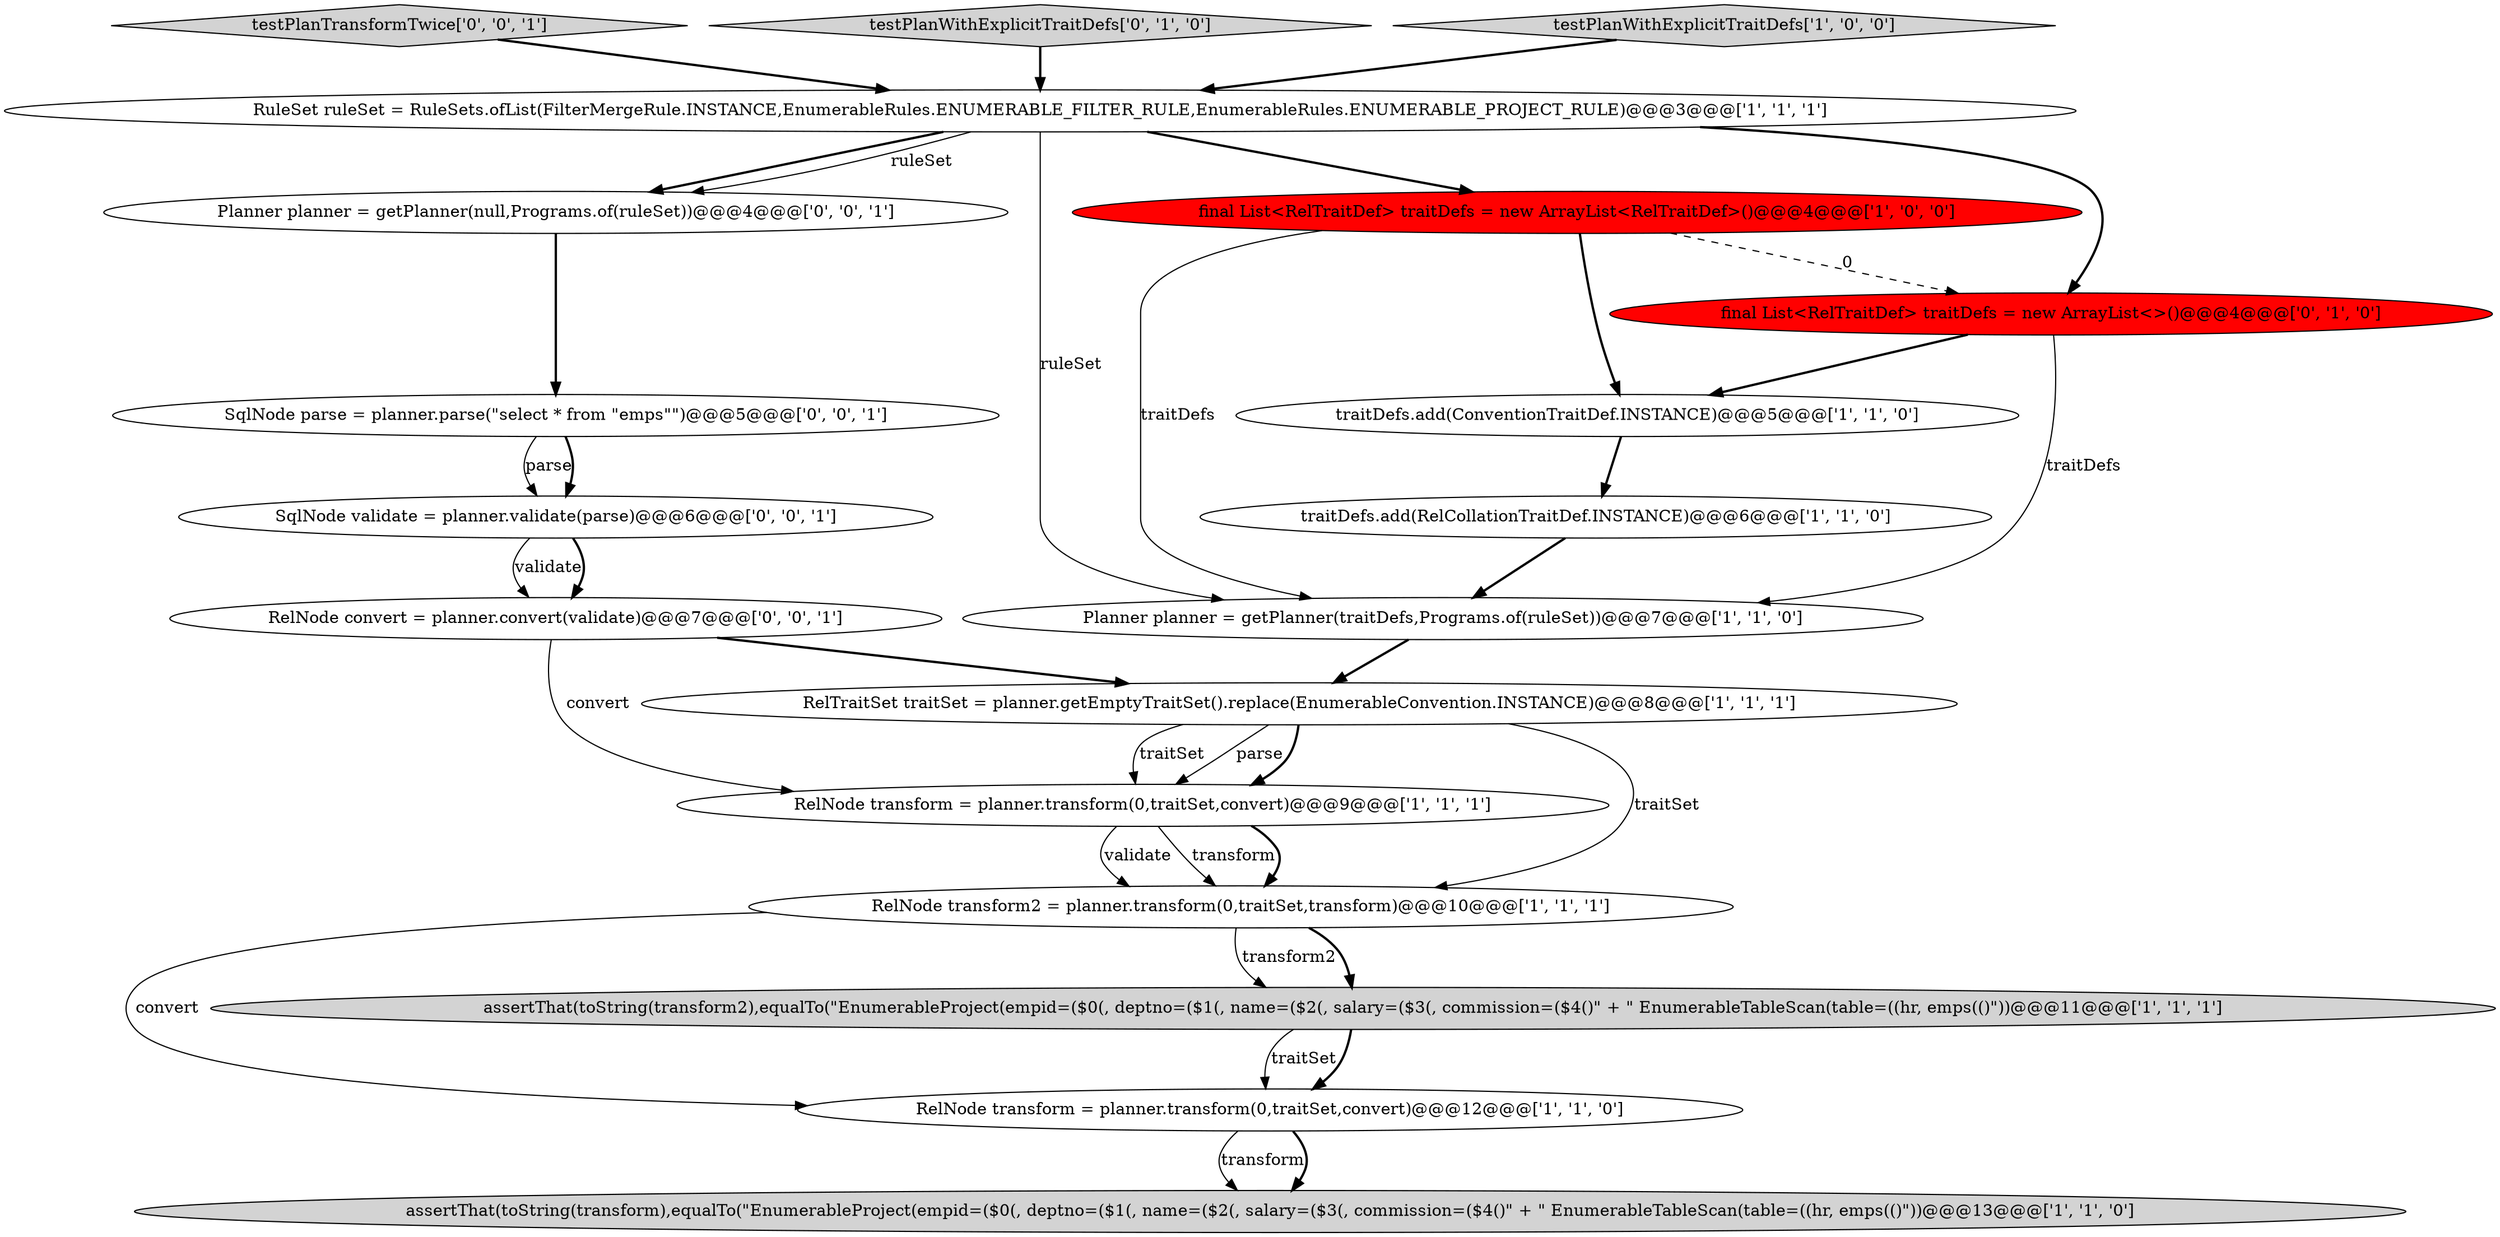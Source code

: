 digraph {
10 [style = filled, label = "RelNode transform = planner.transform(0,traitSet,convert)@@@12@@@['1', '1', '0']", fillcolor = white, shape = ellipse image = "AAA0AAABBB1BBB"];
0 [style = filled, label = "RelNode transform2 = planner.transform(0,traitSet,transform)@@@10@@@['1', '1', '1']", fillcolor = white, shape = ellipse image = "AAA0AAABBB1BBB"];
1 [style = filled, label = "assertThat(toString(transform2),equalTo(\"EnumerableProject(empid=($0(, deptno=($1(, name=($2(, salary=($3(, commission=($4()\" + \" EnumerableTableScan(table=((hr, emps(()\"))@@@11@@@['1', '1', '1']", fillcolor = lightgray, shape = ellipse image = "AAA0AAABBB1BBB"];
2 [style = filled, label = "RuleSet ruleSet = RuleSets.ofList(FilterMergeRule.INSTANCE,EnumerableRules.ENUMERABLE_FILTER_RULE,EnumerableRules.ENUMERABLE_PROJECT_RULE)@@@3@@@['1', '1', '1']", fillcolor = white, shape = ellipse image = "AAA0AAABBB1BBB"];
11 [style = filled, label = "traitDefs.add(ConventionTraitDef.INSTANCE)@@@5@@@['1', '1', '0']", fillcolor = white, shape = ellipse image = "AAA0AAABBB1BBB"];
14 [style = filled, label = "Planner planner = getPlanner(null,Programs.of(ruleSet))@@@4@@@['0', '0', '1']", fillcolor = white, shape = ellipse image = "AAA0AAABBB3BBB"];
16 [style = filled, label = "SqlNode parse = planner.parse(\"select * from \"emps\"\")@@@5@@@['0', '0', '1']", fillcolor = white, shape = ellipse image = "AAA0AAABBB3BBB"];
4 [style = filled, label = "RelNode transform = planner.transform(0,traitSet,convert)@@@9@@@['1', '1', '1']", fillcolor = white, shape = ellipse image = "AAA0AAABBB1BBB"];
15 [style = filled, label = "testPlanTransformTwice['0', '0', '1']", fillcolor = lightgray, shape = diamond image = "AAA0AAABBB3BBB"];
7 [style = filled, label = "Planner planner = getPlanner(traitDefs,Programs.of(ruleSet))@@@7@@@['1', '1', '0']", fillcolor = white, shape = ellipse image = "AAA0AAABBB1BBB"];
3 [style = filled, label = "traitDefs.add(RelCollationTraitDef.INSTANCE)@@@6@@@['1', '1', '0']", fillcolor = white, shape = ellipse image = "AAA0AAABBB1BBB"];
12 [style = filled, label = "testPlanWithExplicitTraitDefs['0', '1', '0']", fillcolor = lightgray, shape = diamond image = "AAA0AAABBB2BBB"];
9 [style = filled, label = "assertThat(toString(transform),equalTo(\"EnumerableProject(empid=($0(, deptno=($1(, name=($2(, salary=($3(, commission=($4()\" + \" EnumerableTableScan(table=((hr, emps(()\"))@@@13@@@['1', '1', '0']", fillcolor = lightgray, shape = ellipse image = "AAA0AAABBB1BBB"];
17 [style = filled, label = "SqlNode validate = planner.validate(parse)@@@6@@@['0', '0', '1']", fillcolor = white, shape = ellipse image = "AAA0AAABBB3BBB"];
18 [style = filled, label = "RelNode convert = planner.convert(validate)@@@7@@@['0', '0', '1']", fillcolor = white, shape = ellipse image = "AAA0AAABBB3BBB"];
5 [style = filled, label = "testPlanWithExplicitTraitDefs['1', '0', '0']", fillcolor = lightgray, shape = diamond image = "AAA0AAABBB1BBB"];
8 [style = filled, label = "RelTraitSet traitSet = planner.getEmptyTraitSet().replace(EnumerableConvention.INSTANCE)@@@8@@@['1', '1', '1']", fillcolor = white, shape = ellipse image = "AAA0AAABBB1BBB"];
6 [style = filled, label = "final List<RelTraitDef> traitDefs = new ArrayList<RelTraitDef>()@@@4@@@['1', '0', '0']", fillcolor = red, shape = ellipse image = "AAA1AAABBB1BBB"];
13 [style = filled, label = "final List<RelTraitDef> traitDefs = new ArrayList<>()@@@4@@@['0', '1', '0']", fillcolor = red, shape = ellipse image = "AAA1AAABBB2BBB"];
14->16 [style = bold, label=""];
18->4 [style = solid, label="convert"];
15->2 [style = bold, label=""];
4->0 [style = solid, label="transform"];
2->6 [style = bold, label=""];
16->17 [style = solid, label="parse"];
0->1 [style = solid, label="transform2"];
10->9 [style = solid, label="transform"];
13->7 [style = solid, label="traitDefs"];
16->17 [style = bold, label=""];
7->8 [style = bold, label=""];
6->7 [style = solid, label="traitDefs"];
13->11 [style = bold, label=""];
4->0 [style = bold, label=""];
17->18 [style = solid, label="validate"];
2->13 [style = bold, label=""];
1->10 [style = solid, label="traitSet"];
4->0 [style = solid, label="validate"];
5->2 [style = bold, label=""];
12->2 [style = bold, label=""];
0->10 [style = solid, label="convert"];
6->13 [style = dashed, label="0"];
3->7 [style = bold, label=""];
11->3 [style = bold, label=""];
0->1 [style = bold, label=""];
6->11 [style = bold, label=""];
2->14 [style = bold, label=""];
2->7 [style = solid, label="ruleSet"];
8->4 [style = solid, label="parse"];
2->14 [style = solid, label="ruleSet"];
10->9 [style = bold, label=""];
18->8 [style = bold, label=""];
8->0 [style = solid, label="traitSet"];
8->4 [style = bold, label=""];
1->10 [style = bold, label=""];
17->18 [style = bold, label=""];
8->4 [style = solid, label="traitSet"];
}

